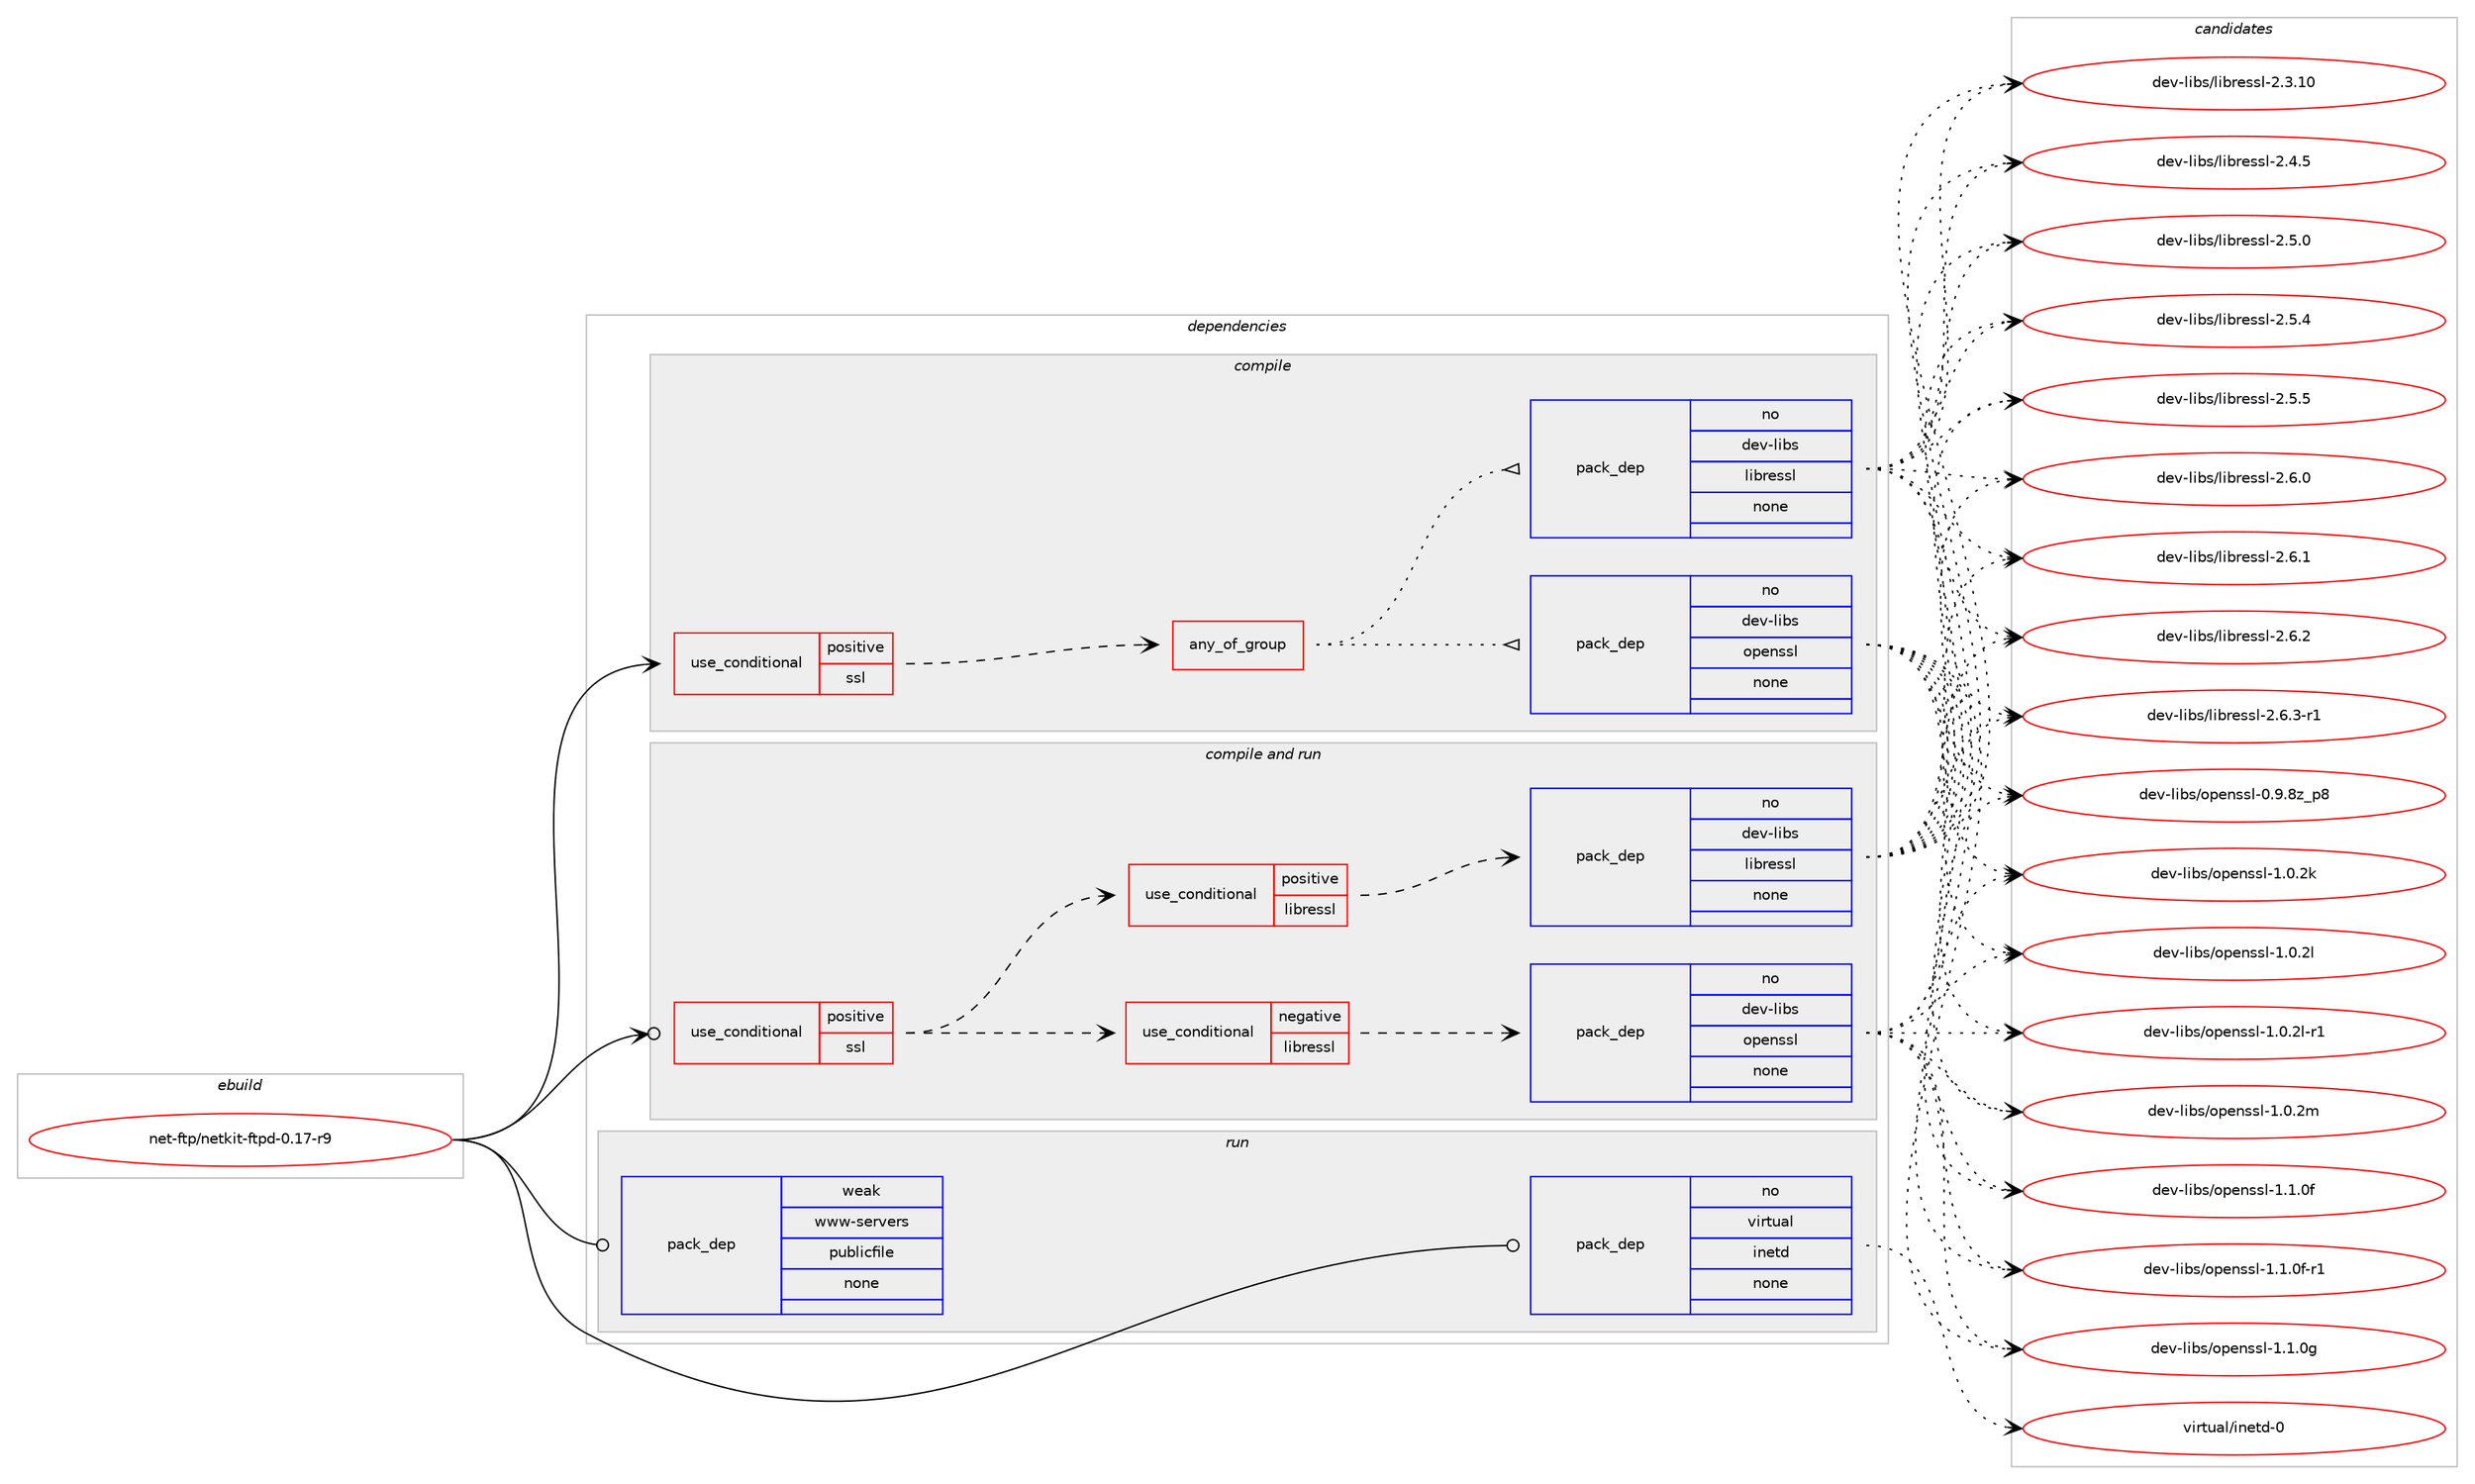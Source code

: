 digraph prolog {

# *************
# Graph options
# *************

newrank=true;
concentrate=true;
compound=true;
graph [rankdir=LR,fontname=Helvetica,fontsize=10,ranksep=1.5];#, ranksep=2.5, nodesep=0.2];
edge  [arrowhead=vee];
node  [fontname=Helvetica,fontsize=10];

# **********
# The ebuild
# **********

subgraph cluster_leftcol {
color=gray;
rank=same;
label=<<i>ebuild</i>>;
id [label="net-ftp/netkit-ftpd-0.17-r9", color=red, width=4, href="../net-ftp/netkit-ftpd-0.17-r9.svg"];
}

# ****************
# The dependencies
# ****************

subgraph cluster_midcol {
color=gray;
label=<<i>dependencies</i>>;
subgraph cluster_compile {
fillcolor="#eeeeee";
style=filled;
label=<<i>compile</i>>;
subgraph cond101702 {
dependency411130 [label=<<TABLE BORDER="0" CELLBORDER="1" CELLSPACING="0" CELLPADDING="4"><TR><TD ROWSPAN="3" CELLPADDING="10">use_conditional</TD></TR><TR><TD>positive</TD></TR><TR><TD>ssl</TD></TR></TABLE>>, shape=none, color=red];
subgraph any6629 {
dependency411131 [label=<<TABLE BORDER="0" CELLBORDER="1" CELLSPACING="0" CELLPADDING="4"><TR><TD CELLPADDING="10">any_of_group</TD></TR></TABLE>>, shape=none, color=red];subgraph pack302611 {
dependency411132 [label=<<TABLE BORDER="0" CELLBORDER="1" CELLSPACING="0" CELLPADDING="4" WIDTH="220"><TR><TD ROWSPAN="6" CELLPADDING="30">pack_dep</TD></TR><TR><TD WIDTH="110">no</TD></TR><TR><TD>dev-libs</TD></TR><TR><TD>openssl</TD></TR><TR><TD>none</TD></TR><TR><TD></TD></TR></TABLE>>, shape=none, color=blue];
}
dependency411131:e -> dependency411132:w [weight=20,style="dotted",arrowhead="oinv"];
subgraph pack302612 {
dependency411133 [label=<<TABLE BORDER="0" CELLBORDER="1" CELLSPACING="0" CELLPADDING="4" WIDTH="220"><TR><TD ROWSPAN="6" CELLPADDING="30">pack_dep</TD></TR><TR><TD WIDTH="110">no</TD></TR><TR><TD>dev-libs</TD></TR><TR><TD>libressl</TD></TR><TR><TD>none</TD></TR><TR><TD></TD></TR></TABLE>>, shape=none, color=blue];
}
dependency411131:e -> dependency411133:w [weight=20,style="dotted",arrowhead="oinv"];
}
dependency411130:e -> dependency411131:w [weight=20,style="dashed",arrowhead="vee"];
}
id:e -> dependency411130:w [weight=20,style="solid",arrowhead="vee"];
}
subgraph cluster_compileandrun {
fillcolor="#eeeeee";
style=filled;
label=<<i>compile and run</i>>;
subgraph cond101703 {
dependency411134 [label=<<TABLE BORDER="0" CELLBORDER="1" CELLSPACING="0" CELLPADDING="4"><TR><TD ROWSPAN="3" CELLPADDING="10">use_conditional</TD></TR><TR><TD>positive</TD></TR><TR><TD>ssl</TD></TR></TABLE>>, shape=none, color=red];
subgraph cond101704 {
dependency411135 [label=<<TABLE BORDER="0" CELLBORDER="1" CELLSPACING="0" CELLPADDING="4"><TR><TD ROWSPAN="3" CELLPADDING="10">use_conditional</TD></TR><TR><TD>negative</TD></TR><TR><TD>libressl</TD></TR></TABLE>>, shape=none, color=red];
subgraph pack302613 {
dependency411136 [label=<<TABLE BORDER="0" CELLBORDER="1" CELLSPACING="0" CELLPADDING="4" WIDTH="220"><TR><TD ROWSPAN="6" CELLPADDING="30">pack_dep</TD></TR><TR><TD WIDTH="110">no</TD></TR><TR><TD>dev-libs</TD></TR><TR><TD>openssl</TD></TR><TR><TD>none</TD></TR><TR><TD></TD></TR></TABLE>>, shape=none, color=blue];
}
dependency411135:e -> dependency411136:w [weight=20,style="dashed",arrowhead="vee"];
}
dependency411134:e -> dependency411135:w [weight=20,style="dashed",arrowhead="vee"];
subgraph cond101705 {
dependency411137 [label=<<TABLE BORDER="0" CELLBORDER="1" CELLSPACING="0" CELLPADDING="4"><TR><TD ROWSPAN="3" CELLPADDING="10">use_conditional</TD></TR><TR><TD>positive</TD></TR><TR><TD>libressl</TD></TR></TABLE>>, shape=none, color=red];
subgraph pack302614 {
dependency411138 [label=<<TABLE BORDER="0" CELLBORDER="1" CELLSPACING="0" CELLPADDING="4" WIDTH="220"><TR><TD ROWSPAN="6" CELLPADDING="30">pack_dep</TD></TR><TR><TD WIDTH="110">no</TD></TR><TR><TD>dev-libs</TD></TR><TR><TD>libressl</TD></TR><TR><TD>none</TD></TR><TR><TD></TD></TR></TABLE>>, shape=none, color=blue];
}
dependency411137:e -> dependency411138:w [weight=20,style="dashed",arrowhead="vee"];
}
dependency411134:e -> dependency411137:w [weight=20,style="dashed",arrowhead="vee"];
}
id:e -> dependency411134:w [weight=20,style="solid",arrowhead="odotvee"];
}
subgraph cluster_run {
fillcolor="#eeeeee";
style=filled;
label=<<i>run</i>>;
subgraph pack302615 {
dependency411139 [label=<<TABLE BORDER="0" CELLBORDER="1" CELLSPACING="0" CELLPADDING="4" WIDTH="220"><TR><TD ROWSPAN="6" CELLPADDING="30">pack_dep</TD></TR><TR><TD WIDTH="110">no</TD></TR><TR><TD>virtual</TD></TR><TR><TD>inetd</TD></TR><TR><TD>none</TD></TR><TR><TD></TD></TR></TABLE>>, shape=none, color=blue];
}
id:e -> dependency411139:w [weight=20,style="solid",arrowhead="odot"];
subgraph pack302616 {
dependency411140 [label=<<TABLE BORDER="0" CELLBORDER="1" CELLSPACING="0" CELLPADDING="4" WIDTH="220"><TR><TD ROWSPAN="6" CELLPADDING="30">pack_dep</TD></TR><TR><TD WIDTH="110">weak</TD></TR><TR><TD>www-servers</TD></TR><TR><TD>publicfile</TD></TR><TR><TD>none</TD></TR><TR><TD></TD></TR></TABLE>>, shape=none, color=blue];
}
id:e -> dependency411140:w [weight=20,style="solid",arrowhead="odot"];
}
}

# **************
# The candidates
# **************

subgraph cluster_choices {
rank=same;
color=gray;
label=<<i>candidates</i>>;

subgraph choice302611 {
color=black;
nodesep=1;
choice1001011184510810598115471111121011101151151084548465746561229511256 [label="dev-libs/openssl-0.9.8z_p8", color=red, width=4,href="../dev-libs/openssl-0.9.8z_p8.svg"];
choice100101118451081059811547111112101110115115108454946484650107 [label="dev-libs/openssl-1.0.2k", color=red, width=4,href="../dev-libs/openssl-1.0.2k.svg"];
choice100101118451081059811547111112101110115115108454946484650108 [label="dev-libs/openssl-1.0.2l", color=red, width=4,href="../dev-libs/openssl-1.0.2l.svg"];
choice1001011184510810598115471111121011101151151084549464846501084511449 [label="dev-libs/openssl-1.0.2l-r1", color=red, width=4,href="../dev-libs/openssl-1.0.2l-r1.svg"];
choice100101118451081059811547111112101110115115108454946484650109 [label="dev-libs/openssl-1.0.2m", color=red, width=4,href="../dev-libs/openssl-1.0.2m.svg"];
choice100101118451081059811547111112101110115115108454946494648102 [label="dev-libs/openssl-1.1.0f", color=red, width=4,href="../dev-libs/openssl-1.1.0f.svg"];
choice1001011184510810598115471111121011101151151084549464946481024511449 [label="dev-libs/openssl-1.1.0f-r1", color=red, width=4,href="../dev-libs/openssl-1.1.0f-r1.svg"];
choice100101118451081059811547111112101110115115108454946494648103 [label="dev-libs/openssl-1.1.0g", color=red, width=4,href="../dev-libs/openssl-1.1.0g.svg"];
dependency411132:e -> choice1001011184510810598115471111121011101151151084548465746561229511256:w [style=dotted,weight="100"];
dependency411132:e -> choice100101118451081059811547111112101110115115108454946484650107:w [style=dotted,weight="100"];
dependency411132:e -> choice100101118451081059811547111112101110115115108454946484650108:w [style=dotted,weight="100"];
dependency411132:e -> choice1001011184510810598115471111121011101151151084549464846501084511449:w [style=dotted,weight="100"];
dependency411132:e -> choice100101118451081059811547111112101110115115108454946484650109:w [style=dotted,weight="100"];
dependency411132:e -> choice100101118451081059811547111112101110115115108454946494648102:w [style=dotted,weight="100"];
dependency411132:e -> choice1001011184510810598115471111121011101151151084549464946481024511449:w [style=dotted,weight="100"];
dependency411132:e -> choice100101118451081059811547111112101110115115108454946494648103:w [style=dotted,weight="100"];
}
subgraph choice302612 {
color=black;
nodesep=1;
choice1001011184510810598115471081059811410111511510845504651464948 [label="dev-libs/libressl-2.3.10", color=red, width=4,href="../dev-libs/libressl-2.3.10.svg"];
choice10010111845108105981154710810598114101115115108455046524653 [label="dev-libs/libressl-2.4.5", color=red, width=4,href="../dev-libs/libressl-2.4.5.svg"];
choice10010111845108105981154710810598114101115115108455046534648 [label="dev-libs/libressl-2.5.0", color=red, width=4,href="../dev-libs/libressl-2.5.0.svg"];
choice10010111845108105981154710810598114101115115108455046534652 [label="dev-libs/libressl-2.5.4", color=red, width=4,href="../dev-libs/libressl-2.5.4.svg"];
choice10010111845108105981154710810598114101115115108455046534653 [label="dev-libs/libressl-2.5.5", color=red, width=4,href="../dev-libs/libressl-2.5.5.svg"];
choice10010111845108105981154710810598114101115115108455046544648 [label="dev-libs/libressl-2.6.0", color=red, width=4,href="../dev-libs/libressl-2.6.0.svg"];
choice10010111845108105981154710810598114101115115108455046544649 [label="dev-libs/libressl-2.6.1", color=red, width=4,href="../dev-libs/libressl-2.6.1.svg"];
choice10010111845108105981154710810598114101115115108455046544650 [label="dev-libs/libressl-2.6.2", color=red, width=4,href="../dev-libs/libressl-2.6.2.svg"];
choice100101118451081059811547108105981141011151151084550465446514511449 [label="dev-libs/libressl-2.6.3-r1", color=red, width=4,href="../dev-libs/libressl-2.6.3-r1.svg"];
dependency411133:e -> choice1001011184510810598115471081059811410111511510845504651464948:w [style=dotted,weight="100"];
dependency411133:e -> choice10010111845108105981154710810598114101115115108455046524653:w [style=dotted,weight="100"];
dependency411133:e -> choice10010111845108105981154710810598114101115115108455046534648:w [style=dotted,weight="100"];
dependency411133:e -> choice10010111845108105981154710810598114101115115108455046534652:w [style=dotted,weight="100"];
dependency411133:e -> choice10010111845108105981154710810598114101115115108455046534653:w [style=dotted,weight="100"];
dependency411133:e -> choice10010111845108105981154710810598114101115115108455046544648:w [style=dotted,weight="100"];
dependency411133:e -> choice10010111845108105981154710810598114101115115108455046544649:w [style=dotted,weight="100"];
dependency411133:e -> choice10010111845108105981154710810598114101115115108455046544650:w [style=dotted,weight="100"];
dependency411133:e -> choice100101118451081059811547108105981141011151151084550465446514511449:w [style=dotted,weight="100"];
}
subgraph choice302613 {
color=black;
nodesep=1;
choice1001011184510810598115471111121011101151151084548465746561229511256 [label="dev-libs/openssl-0.9.8z_p8", color=red, width=4,href="../dev-libs/openssl-0.9.8z_p8.svg"];
choice100101118451081059811547111112101110115115108454946484650107 [label="dev-libs/openssl-1.0.2k", color=red, width=4,href="../dev-libs/openssl-1.0.2k.svg"];
choice100101118451081059811547111112101110115115108454946484650108 [label="dev-libs/openssl-1.0.2l", color=red, width=4,href="../dev-libs/openssl-1.0.2l.svg"];
choice1001011184510810598115471111121011101151151084549464846501084511449 [label="dev-libs/openssl-1.0.2l-r1", color=red, width=4,href="../dev-libs/openssl-1.0.2l-r1.svg"];
choice100101118451081059811547111112101110115115108454946484650109 [label="dev-libs/openssl-1.0.2m", color=red, width=4,href="../dev-libs/openssl-1.0.2m.svg"];
choice100101118451081059811547111112101110115115108454946494648102 [label="dev-libs/openssl-1.1.0f", color=red, width=4,href="../dev-libs/openssl-1.1.0f.svg"];
choice1001011184510810598115471111121011101151151084549464946481024511449 [label="dev-libs/openssl-1.1.0f-r1", color=red, width=4,href="../dev-libs/openssl-1.1.0f-r1.svg"];
choice100101118451081059811547111112101110115115108454946494648103 [label="dev-libs/openssl-1.1.0g", color=red, width=4,href="../dev-libs/openssl-1.1.0g.svg"];
dependency411136:e -> choice1001011184510810598115471111121011101151151084548465746561229511256:w [style=dotted,weight="100"];
dependency411136:e -> choice100101118451081059811547111112101110115115108454946484650107:w [style=dotted,weight="100"];
dependency411136:e -> choice100101118451081059811547111112101110115115108454946484650108:w [style=dotted,weight="100"];
dependency411136:e -> choice1001011184510810598115471111121011101151151084549464846501084511449:w [style=dotted,weight="100"];
dependency411136:e -> choice100101118451081059811547111112101110115115108454946484650109:w [style=dotted,weight="100"];
dependency411136:e -> choice100101118451081059811547111112101110115115108454946494648102:w [style=dotted,weight="100"];
dependency411136:e -> choice1001011184510810598115471111121011101151151084549464946481024511449:w [style=dotted,weight="100"];
dependency411136:e -> choice100101118451081059811547111112101110115115108454946494648103:w [style=dotted,weight="100"];
}
subgraph choice302614 {
color=black;
nodesep=1;
choice1001011184510810598115471081059811410111511510845504651464948 [label="dev-libs/libressl-2.3.10", color=red, width=4,href="../dev-libs/libressl-2.3.10.svg"];
choice10010111845108105981154710810598114101115115108455046524653 [label="dev-libs/libressl-2.4.5", color=red, width=4,href="../dev-libs/libressl-2.4.5.svg"];
choice10010111845108105981154710810598114101115115108455046534648 [label="dev-libs/libressl-2.5.0", color=red, width=4,href="../dev-libs/libressl-2.5.0.svg"];
choice10010111845108105981154710810598114101115115108455046534652 [label="dev-libs/libressl-2.5.4", color=red, width=4,href="../dev-libs/libressl-2.5.4.svg"];
choice10010111845108105981154710810598114101115115108455046534653 [label="dev-libs/libressl-2.5.5", color=red, width=4,href="../dev-libs/libressl-2.5.5.svg"];
choice10010111845108105981154710810598114101115115108455046544648 [label="dev-libs/libressl-2.6.0", color=red, width=4,href="../dev-libs/libressl-2.6.0.svg"];
choice10010111845108105981154710810598114101115115108455046544649 [label="dev-libs/libressl-2.6.1", color=red, width=4,href="../dev-libs/libressl-2.6.1.svg"];
choice10010111845108105981154710810598114101115115108455046544650 [label="dev-libs/libressl-2.6.2", color=red, width=4,href="../dev-libs/libressl-2.6.2.svg"];
choice100101118451081059811547108105981141011151151084550465446514511449 [label="dev-libs/libressl-2.6.3-r1", color=red, width=4,href="../dev-libs/libressl-2.6.3-r1.svg"];
dependency411138:e -> choice1001011184510810598115471081059811410111511510845504651464948:w [style=dotted,weight="100"];
dependency411138:e -> choice10010111845108105981154710810598114101115115108455046524653:w [style=dotted,weight="100"];
dependency411138:e -> choice10010111845108105981154710810598114101115115108455046534648:w [style=dotted,weight="100"];
dependency411138:e -> choice10010111845108105981154710810598114101115115108455046534652:w [style=dotted,weight="100"];
dependency411138:e -> choice10010111845108105981154710810598114101115115108455046534653:w [style=dotted,weight="100"];
dependency411138:e -> choice10010111845108105981154710810598114101115115108455046544648:w [style=dotted,weight="100"];
dependency411138:e -> choice10010111845108105981154710810598114101115115108455046544649:w [style=dotted,weight="100"];
dependency411138:e -> choice10010111845108105981154710810598114101115115108455046544650:w [style=dotted,weight="100"];
dependency411138:e -> choice100101118451081059811547108105981141011151151084550465446514511449:w [style=dotted,weight="100"];
}
subgraph choice302615 {
color=black;
nodesep=1;
choice11810511411611797108471051101011161004548 [label="virtual/inetd-0", color=red, width=4,href="../virtual/inetd-0.svg"];
dependency411139:e -> choice11810511411611797108471051101011161004548:w [style=dotted,weight="100"];
}
subgraph choice302616 {
color=black;
nodesep=1;
}
}

}
